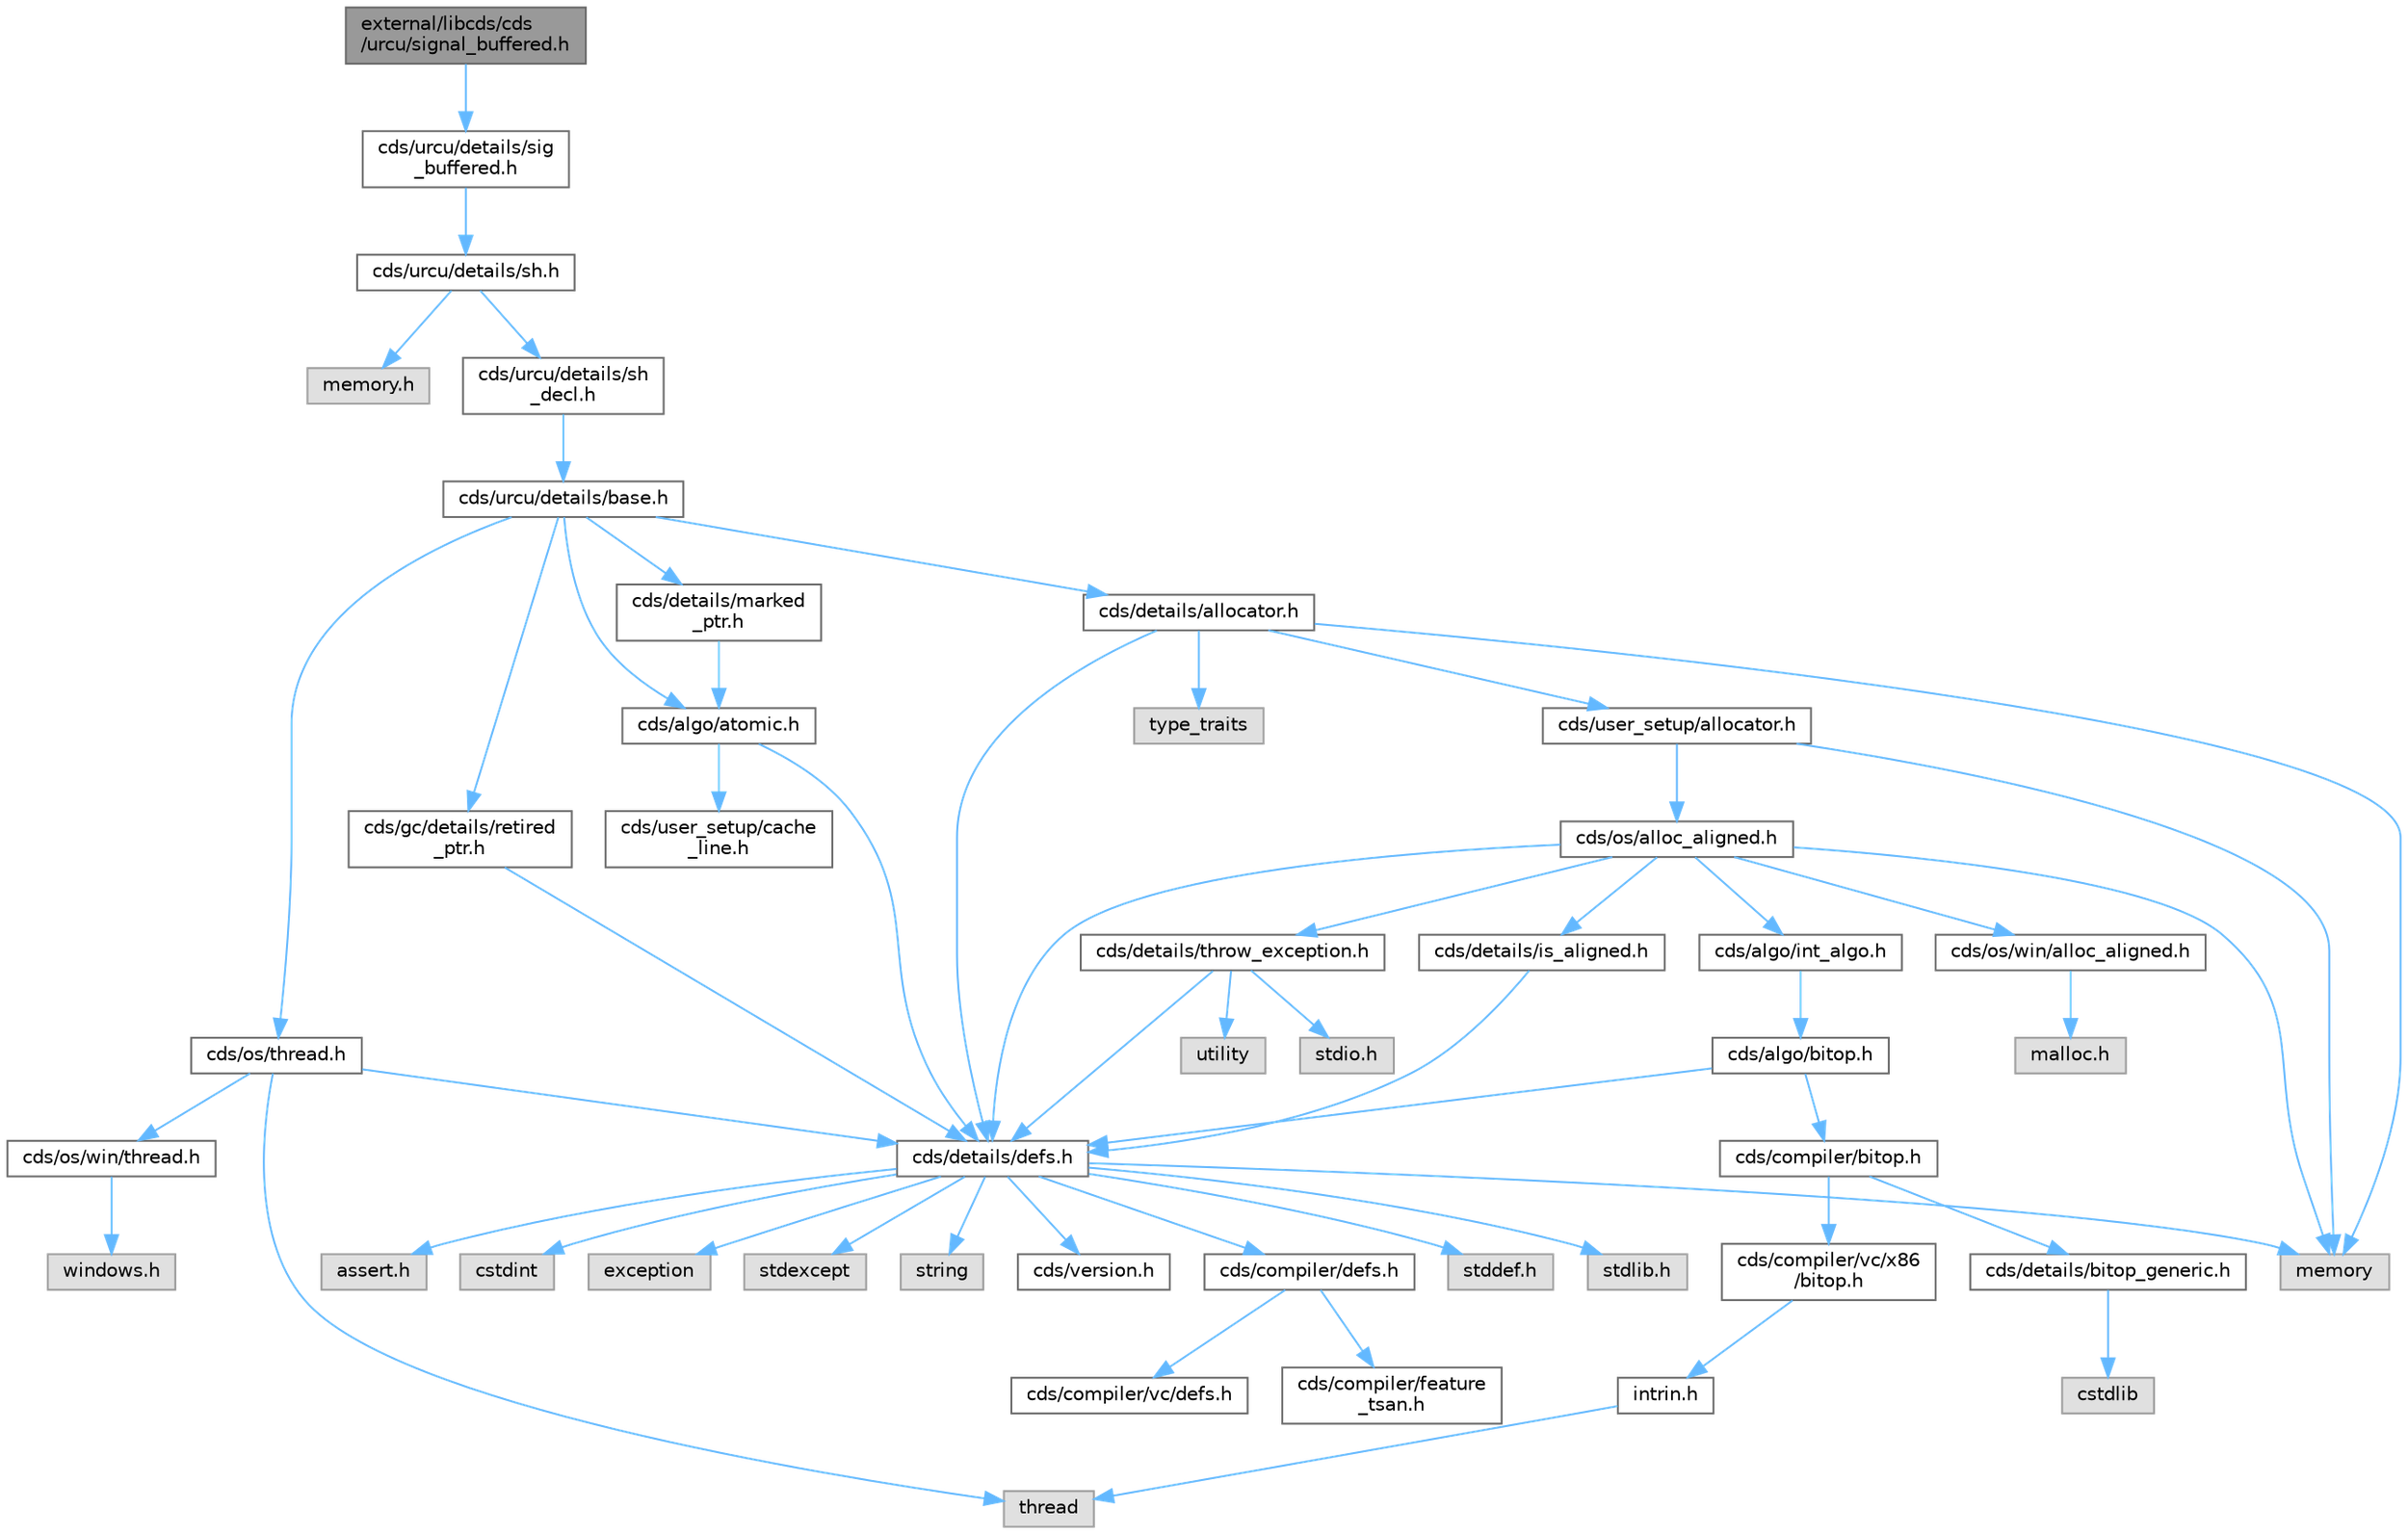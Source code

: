 digraph "external/libcds/cds/urcu/signal_buffered.h"
{
 // LATEX_PDF_SIZE
  bgcolor="transparent";
  edge [fontname=Helvetica,fontsize=10,labelfontname=Helvetica,labelfontsize=10];
  node [fontname=Helvetica,fontsize=10,shape=box,height=0.2,width=0.4];
  Node1 [id="Node000001",label="external/libcds/cds\l/urcu/signal_buffered.h",height=0.2,width=0.4,color="gray40", fillcolor="grey60", style="filled", fontcolor="black",tooltip=" "];
  Node1 -> Node2 [id="edge56_Node000001_Node000002",color="steelblue1",style="solid",tooltip=" "];
  Node2 [id="Node000002",label="cds/urcu/details/sig\l_buffered.h",height=0.2,width=0.4,color="grey40", fillcolor="white", style="filled",URL="$sig__buffered_8h.html",tooltip=" "];
  Node2 -> Node3 [id="edge57_Node000002_Node000003",color="steelblue1",style="solid",tooltip=" "];
  Node3 [id="Node000003",label="cds/urcu/details/sh.h",height=0.2,width=0.4,color="grey40", fillcolor="white", style="filled",URL="$sh_8h.html",tooltip=" "];
  Node3 -> Node4 [id="edge58_Node000003_Node000004",color="steelblue1",style="solid",tooltip=" "];
  Node4 [id="Node000004",label="memory.h",height=0.2,width=0.4,color="grey60", fillcolor="#E0E0E0", style="filled",tooltip=" "];
  Node3 -> Node5 [id="edge59_Node000003_Node000005",color="steelblue1",style="solid",tooltip=" "];
  Node5 [id="Node000005",label="cds/urcu/details/sh\l_decl.h",height=0.2,width=0.4,color="grey40", fillcolor="white", style="filled",URL="$sh__decl_8h.html",tooltip=" "];
  Node5 -> Node6 [id="edge60_Node000005_Node000006",color="steelblue1",style="solid",tooltip=" "];
  Node6 [id="Node000006",label="cds/urcu/details/base.h",height=0.2,width=0.4,color="grey40", fillcolor="white", style="filled",URL="$external_2libcds_2cds_2urcu_2details_2base_8h.html",tooltip=" "];
  Node6 -> Node7 [id="edge61_Node000006_Node000007",color="steelblue1",style="solid",tooltip=" "];
  Node7 [id="Node000007",label="cds/algo/atomic.h",height=0.2,width=0.4,color="grey40", fillcolor="white", style="filled",URL="$external_2libcds_2cds_2algo_2atomic_8h.html",tooltip=" "];
  Node7 -> Node8 [id="edge62_Node000007_Node000008",color="steelblue1",style="solid",tooltip=" "];
  Node8 [id="Node000008",label="cds/details/defs.h",height=0.2,width=0.4,color="grey40", fillcolor="white", style="filled",URL="$details_2defs_8h.html",tooltip=" "];
  Node8 -> Node9 [id="edge63_Node000008_Node000009",color="steelblue1",style="solid",tooltip=" "];
  Node9 [id="Node000009",label="stddef.h",height=0.2,width=0.4,color="grey60", fillcolor="#E0E0E0", style="filled",tooltip=" "];
  Node8 -> Node10 [id="edge64_Node000008_Node000010",color="steelblue1",style="solid",tooltip=" "];
  Node10 [id="Node000010",label="stdlib.h",height=0.2,width=0.4,color="grey60", fillcolor="#E0E0E0", style="filled",tooltip=" "];
  Node8 -> Node11 [id="edge65_Node000008_Node000011",color="steelblue1",style="solid",tooltip=" "];
  Node11 [id="Node000011",label="assert.h",height=0.2,width=0.4,color="grey60", fillcolor="#E0E0E0", style="filled",tooltip=" "];
  Node8 -> Node12 [id="edge66_Node000008_Node000012",color="steelblue1",style="solid",tooltip=" "];
  Node12 [id="Node000012",label="cstdint",height=0.2,width=0.4,color="grey60", fillcolor="#E0E0E0", style="filled",tooltip=" "];
  Node8 -> Node13 [id="edge67_Node000008_Node000013",color="steelblue1",style="solid",tooltip=" "];
  Node13 [id="Node000013",label="exception",height=0.2,width=0.4,color="grey60", fillcolor="#E0E0E0", style="filled",tooltip=" "];
  Node8 -> Node14 [id="edge68_Node000008_Node000014",color="steelblue1",style="solid",tooltip=" "];
  Node14 [id="Node000014",label="stdexcept",height=0.2,width=0.4,color="grey60", fillcolor="#E0E0E0", style="filled",tooltip=" "];
  Node8 -> Node15 [id="edge69_Node000008_Node000015",color="steelblue1",style="solid",tooltip=" "];
  Node15 [id="Node000015",label="string",height=0.2,width=0.4,color="grey60", fillcolor="#E0E0E0", style="filled",tooltip=" "];
  Node8 -> Node16 [id="edge70_Node000008_Node000016",color="steelblue1",style="solid",tooltip=" "];
  Node16 [id="Node000016",label="memory",height=0.2,width=0.4,color="grey60", fillcolor="#E0E0E0", style="filled",tooltip=" "];
  Node8 -> Node17 [id="edge71_Node000008_Node000017",color="steelblue1",style="solid",tooltip=" "];
  Node17 [id="Node000017",label="cds/version.h",height=0.2,width=0.4,color="grey40", fillcolor="white", style="filled",URL="$external_2libcds_2cds_2version_8h.html",tooltip=" "];
  Node8 -> Node18 [id="edge72_Node000008_Node000018",color="steelblue1",style="solid",tooltip=" "];
  Node18 [id="Node000018",label="cds/compiler/defs.h",height=0.2,width=0.4,color="grey40", fillcolor="white", style="filled",URL="$compiler_2defs_8h.html",tooltip=" "];
  Node18 -> Node19 [id="edge73_Node000018_Node000019",color="steelblue1",style="solid",tooltip=" "];
  Node19 [id="Node000019",label="cds/compiler/vc/defs.h",height=0.2,width=0.4,color="grey40", fillcolor="white", style="filled",URL="$compiler_2vc_2defs_8h.html",tooltip=" "];
  Node18 -> Node20 [id="edge74_Node000018_Node000020",color="steelblue1",style="solid",tooltip=" "];
  Node20 [id="Node000020",label="cds/compiler/feature\l_tsan.h",height=0.2,width=0.4,color="grey40", fillcolor="white", style="filled",URL="$feature__tsan_8h.html",tooltip=" "];
  Node7 -> Node21 [id="edge75_Node000007_Node000021",color="steelblue1",style="solid",tooltip=" "];
  Node21 [id="Node000021",label="cds/user_setup/cache\l_line.h",height=0.2,width=0.4,color="grey40", fillcolor="white", style="filled",URL="$cache__line_8h.html",tooltip="Cache-line size definition"];
  Node6 -> Node22 [id="edge76_Node000006_Node000022",color="steelblue1",style="solid",tooltip=" "];
  Node22 [id="Node000022",label="cds/gc/details/retired\l_ptr.h",height=0.2,width=0.4,color="grey40", fillcolor="white", style="filled",URL="$retired__ptr_8h.html",tooltip=" "];
  Node22 -> Node8 [id="edge77_Node000022_Node000008",color="steelblue1",style="solid",tooltip=" "];
  Node6 -> Node23 [id="edge78_Node000006_Node000023",color="steelblue1",style="solid",tooltip=" "];
  Node23 [id="Node000023",label="cds/details/allocator.h",height=0.2,width=0.4,color="grey40", fillcolor="white", style="filled",URL="$external_2libcds_2cds_2details_2allocator_8h.html",tooltip=" "];
  Node23 -> Node24 [id="edge79_Node000023_Node000024",color="steelblue1",style="solid",tooltip=" "];
  Node24 [id="Node000024",label="type_traits",height=0.2,width=0.4,color="grey60", fillcolor="#E0E0E0", style="filled",tooltip=" "];
  Node23 -> Node16 [id="edge80_Node000023_Node000016",color="steelblue1",style="solid",tooltip=" "];
  Node23 -> Node8 [id="edge81_Node000023_Node000008",color="steelblue1",style="solid",tooltip=" "];
  Node23 -> Node25 [id="edge82_Node000023_Node000025",color="steelblue1",style="solid",tooltip=" "];
  Node25 [id="Node000025",label="cds/user_setup/allocator.h",height=0.2,width=0.4,color="grey40", fillcolor="white", style="filled",URL="$external_2libcds_2cds_2user__setup_2allocator_8h.html",tooltip="Default implementation of allocator classes."];
  Node25 -> Node16 [id="edge83_Node000025_Node000016",color="steelblue1",style="solid",tooltip=" "];
  Node25 -> Node26 [id="edge84_Node000025_Node000026",color="steelblue1",style="solid",tooltip=" "];
  Node26 [id="Node000026",label="cds/os/alloc_aligned.h",height=0.2,width=0.4,color="grey40", fillcolor="white", style="filled",URL="$alloc__aligned_8h.html",tooltip=" "];
  Node26 -> Node8 [id="edge85_Node000026_Node000008",color="steelblue1",style="solid",tooltip=" "];
  Node26 -> Node27 [id="edge86_Node000026_Node000027",color="steelblue1",style="solid",tooltip=" "];
  Node27 [id="Node000027",label="cds/os/win/alloc_aligned.h",height=0.2,width=0.4,color="grey40", fillcolor="white", style="filled",URL="$win_2alloc__aligned_8h.html",tooltip=" "];
  Node27 -> Node28 [id="edge87_Node000027_Node000028",color="steelblue1",style="solid",tooltip=" "];
  Node28 [id="Node000028",label="malloc.h",height=0.2,width=0.4,color="grey60", fillcolor="#E0E0E0", style="filled",tooltip=" "];
  Node26 -> Node16 [id="edge88_Node000026_Node000016",color="steelblue1",style="solid",tooltip=" "];
  Node26 -> Node29 [id="edge89_Node000026_Node000029",color="steelblue1",style="solid",tooltip=" "];
  Node29 [id="Node000029",label="cds/details/is_aligned.h",height=0.2,width=0.4,color="grey40", fillcolor="white", style="filled",URL="$is__aligned_8h.html",tooltip=" "];
  Node29 -> Node8 [id="edge90_Node000029_Node000008",color="steelblue1",style="solid",tooltip=" "];
  Node26 -> Node30 [id="edge91_Node000026_Node000030",color="steelblue1",style="solid",tooltip=" "];
  Node30 [id="Node000030",label="cds/algo/int_algo.h",height=0.2,width=0.4,color="grey40", fillcolor="white", style="filled",URL="$int__algo_8h.html",tooltip=" "];
  Node30 -> Node31 [id="edge92_Node000030_Node000031",color="steelblue1",style="solid",tooltip=" "];
  Node31 [id="Node000031",label="cds/algo/bitop.h",height=0.2,width=0.4,color="grey40", fillcolor="white", style="filled",URL="$algo_2bitop_8h.html",tooltip=" "];
  Node31 -> Node8 [id="edge93_Node000031_Node000008",color="steelblue1",style="solid",tooltip=" "];
  Node31 -> Node32 [id="edge94_Node000031_Node000032",color="steelblue1",style="solid",tooltip=" "];
  Node32 [id="Node000032",label="cds/compiler/bitop.h",height=0.2,width=0.4,color="grey40", fillcolor="white", style="filled",URL="$compiler_2bitop_8h.html",tooltip=" "];
  Node32 -> Node33 [id="edge95_Node000032_Node000033",color="steelblue1",style="solid",tooltip=" "];
  Node33 [id="Node000033",label="cds/compiler/vc/x86\l/bitop.h",height=0.2,width=0.4,color="grey40", fillcolor="white", style="filled",URL="$compiler_2vc_2x86_2bitop_8h.html",tooltip=" "];
  Node33 -> Node34 [id="edge96_Node000033_Node000034",color="steelblue1",style="solid",tooltip=" "];
  Node34 [id="Node000034",label="intrin.h",height=0.2,width=0.4,color="grey40", fillcolor="white", style="filled",URL="$intrin_8h.html",tooltip=" "];
  Node34 -> Node35 [id="edge97_Node000034_Node000035",color="steelblue1",style="solid",tooltip=" "];
  Node35 [id="Node000035",label="thread",height=0.2,width=0.4,color="grey60", fillcolor="#E0E0E0", style="filled",tooltip=" "];
  Node32 -> Node36 [id="edge98_Node000032_Node000036",color="steelblue1",style="solid",tooltip=" "];
  Node36 [id="Node000036",label="cds/details/bitop_generic.h",height=0.2,width=0.4,color="grey40", fillcolor="white", style="filled",URL="$bitop__generic_8h.html",tooltip=" "];
  Node36 -> Node37 [id="edge99_Node000036_Node000037",color="steelblue1",style="solid",tooltip=" "];
  Node37 [id="Node000037",label="cstdlib",height=0.2,width=0.4,color="grey60", fillcolor="#E0E0E0", style="filled",tooltip=" "];
  Node26 -> Node38 [id="edge100_Node000026_Node000038",color="steelblue1",style="solid",tooltip=" "];
  Node38 [id="Node000038",label="cds/details/throw_exception.h",height=0.2,width=0.4,color="grey40", fillcolor="white", style="filled",URL="$throw__exception_8h.html",tooltip=" "];
  Node38 -> Node8 [id="edge101_Node000038_Node000008",color="steelblue1",style="solid",tooltip=" "];
  Node38 -> Node39 [id="edge102_Node000038_Node000039",color="steelblue1",style="solid",tooltip=" "];
  Node39 [id="Node000039",label="stdio.h",height=0.2,width=0.4,color="grey60", fillcolor="#E0E0E0", style="filled",tooltip=" "];
  Node38 -> Node40 [id="edge103_Node000038_Node000040",color="steelblue1",style="solid",tooltip=" "];
  Node40 [id="Node000040",label="utility",height=0.2,width=0.4,color="grey60", fillcolor="#E0E0E0", style="filled",tooltip=" "];
  Node6 -> Node41 [id="edge104_Node000006_Node000041",color="steelblue1",style="solid",tooltip=" "];
  Node41 [id="Node000041",label="cds/os/thread.h",height=0.2,width=0.4,color="grey40", fillcolor="white", style="filled",URL="$cds_2os_2thread_8h.html",tooltip=" "];
  Node41 -> Node35 [id="edge105_Node000041_Node000035",color="steelblue1",style="solid",tooltip=" "];
  Node41 -> Node8 [id="edge106_Node000041_Node000008",color="steelblue1",style="solid",tooltip=" "];
  Node41 -> Node42 [id="edge107_Node000041_Node000042",color="steelblue1",style="solid",tooltip=" "];
  Node42 [id="Node000042",label="cds/os/win/thread.h",height=0.2,width=0.4,color="grey40", fillcolor="white", style="filled",URL="$cds_2os_2win_2thread_8h.html",tooltip=" "];
  Node42 -> Node43 [id="edge108_Node000042_Node000043",color="steelblue1",style="solid",tooltip=" "];
  Node43 [id="Node000043",label="windows.h",height=0.2,width=0.4,color="grey60", fillcolor="#E0E0E0", style="filled",tooltip=" "];
  Node6 -> Node44 [id="edge109_Node000006_Node000044",color="steelblue1",style="solid",tooltip=" "];
  Node44 [id="Node000044",label="cds/details/marked\l_ptr.h",height=0.2,width=0.4,color="grey40", fillcolor="white", style="filled",URL="$marked__ptr_8h.html",tooltip=" "];
  Node44 -> Node7 [id="edge110_Node000044_Node000007",color="steelblue1",style="solid",tooltip=" "];
}
